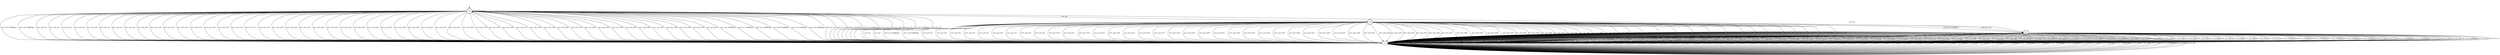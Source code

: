 digraph T {
s0 [label="s0", shape=doublecircle];
s1 [label="s1"];
s2 [label="s2", shape=doublecircle];
s3 [label="s3", shape=doublecircle];
s0 -> s3 [label="ai1_ce1"];
s0 -> s2 [label="ai1_ce2"];
s0 -> s1 [label="usr1_ai1_VoidReply"];
s0 -> s1 [label="usr1_ai2_VoidReply"];
s0 -> s1 [label="usr1_ai3_re1"];
s0 -> s1 [label="usr1_ai3_re2"];
s0 -> s1 [label="usr1_ai3_re3"];
s0 -> s1 [label="usr1_ai3_re4"];
s0 -> s1 [label="usr1_ai3_re5"];
s0 -> s1 [label="usr1_ai3_re6"];
s0 -> s1 [label="usr1_ai3_re7"];
s0 -> s1 [label="usr1_ai3_re8"];
s0 -> s1 [label="usr1_ai3_re9"];
s0 -> s1 [label="usr1_ai3_re10"];
s0 -> s1 [label="usr1_ai3_re11"];
s0 -> s1 [label="usr1_ai3_re12"];
s0 -> s1 [label="usr1_ai3_re13"];
s0 -> s1 [label="usr1_ai3_re14"];
s0 -> s1 [label="usr1_ai3_re15"];
s0 -> s1 [label="usr1_ai3_re16"];
s0 -> s1 [label="usr1_ai3_re17"];
s0 -> s1 [label="usr1_ai3_re18"];
s0 -> s1 [label="usr1_ai3_re19"];
s0 -> s1 [label="usr1_ai3_re20"];
s0 -> s1 [label="usr1_ai3_re21"];
s0 -> s1 [label="usr1_ai3_re22"];
s0 -> s1 [label="usr1_ai3_re23"];
s0 -> s1 [label="usr1_ai3_re24"];
s0 -> s1 [label="usr1_ai3_re25"];
s0 -> s1 [label="usr1_ai3_re26"];
s0 -> s1 [label="usr1_ai3_re27"];
s0 -> s1 [label="usr1_ai3_re28"];
s0 -> s1 [label="usr1_ai3_re29"];
s0 -> s1 [label="usr1_ai3_re30"];
s0 -> s1 [label="usr1_ai3_re31"];
s0 -> s1 [label="usr1_ai3_re32"];
s0 -> s1 [label="usr1_ai3_re33"];
s0 -> s1 [label="usr1_ai3_re34"];
s0 -> s1 [label="usr1_ai3_re35"];
s0 -> s1 [label="usr1_ai3_re36"];
s0 -> s1 [label="usr1_ai3_re37"];
s0 -> s1 [label="usr1_ai3_re38"];
s0 -> s1 [label="usr1_ai3_re39"];
s0 -> s1 [label="usr1_ai3_re40"];
s0 -> s1 [label="usr1_ai3_re41"];
s0 -> s1 [label="usr1_ai3_re42"];
s0 -> s1 [label="usr1_ai3_re43"];
s0 -> s1 [label="usr1_ai3_re44"];
s0 -> s1 [label="usr1_ai3_re45"];
s0 -> s1 [label="usr1_ai3_re46"];
s0 -> s1 [label="usr1_ai3_re47"];
s0 -> s1 [label="usr1_ai3_re48"];
s0 -> s1 [label="usr1_ai3_re49"];
s0 -> s1 [label="usr1_ai3_re50"];
s0 -> s1 [label="usr1_ai3_re51"];
s0 -> s1 [label="usr1_ai3_VoidReply"];
s0 -> s1 [label="usr2_ai1_VoidReply"];
s0 -> s1 [label="usr3_ai1_VoidReply"];
s0 -> s1 [label="usr3_ai2_VoidReply"];
s0 -> s1 [label="usr3_ai3_VoidReply"];
s0 -> s1 [label="usr3_ai4_VoidReply"];
s0 -> s1 [label="usr4_ai1_re1"];
s0 -> s1 [label="usr4_ai1_re2"];
s0 -> s1 [label="usr4_ai1_VoidReply"];
s0 -> s1 [label="usr5_ai1_VoidReply"];
s0 -> s1 [label="usr5_ai1_re1"];
s0 -> s1 [label="usr5_ai1_re2"];
s0 -> s1 [label="usr6_ai1_re1"];
s0 -> s1 [label="usr7_ai1_VoidReply"];
s0 -> s1 [label="usr4_ni1_ne1"];
s0 -> s0 [label="usr2_ni1_ne1"];
s1 -> s1 [label="ai1_ce1"];
s1 -> s1 [label="ai1_ce2"];
s1 -> s1 [label="usr1_ai1_VoidReply"];
s1 -> s1 [label="usr1_ai2_VoidReply"];
s1 -> s1 [label="usr1_ai3_re1"];
s1 -> s1 [label="usr1_ai3_re2"];
s1 -> s1 [label="usr1_ai3_re3"];
s1 -> s1 [label="usr1_ai3_re4"];
s1 -> s1 [label="usr1_ai3_re5"];
s1 -> s1 [label="usr1_ai3_re6"];
s1 -> s1 [label="usr1_ai3_re7"];
s1 -> s1 [label="usr1_ai3_re8"];
s1 -> s1 [label="usr1_ai3_re9"];
s1 -> s1 [label="usr1_ai3_re10"];
s1 -> s1 [label="usr1_ai3_re11"];
s1 -> s1 [label="usr1_ai3_re12"];
s1 -> s1 [label="usr1_ai3_re13"];
s1 -> s1 [label="usr1_ai3_re14"];
s1 -> s1 [label="usr1_ai3_re15"];
s1 -> s1 [label="usr1_ai3_re16"];
s1 -> s1 [label="usr1_ai3_re17"];
s1 -> s1 [label="usr1_ai3_re18"];
s1 -> s1 [label="usr1_ai3_re19"];
s1 -> s1 [label="usr1_ai3_re20"];
s1 -> s1 [label="usr1_ai3_re21"];
s1 -> s1 [label="usr1_ai3_re22"];
s1 -> s1 [label="usr1_ai3_re23"];
s1 -> s1 [label="usr1_ai3_re24"];
s1 -> s1 [label="usr1_ai3_re25"];
s1 -> s1 [label="usr1_ai3_re26"];
s1 -> s1 [label="usr1_ai3_re27"];
s1 -> s1 [label="usr1_ai3_re28"];
s1 -> s1 [label="usr1_ai3_re29"];
s1 -> s1 [label="usr1_ai3_re30"];
s1 -> s1 [label="usr1_ai3_re31"];
s1 -> s1 [label="usr1_ai3_re32"];
s1 -> s1 [label="usr1_ai3_re33"];
s1 -> s1 [label="usr1_ai3_re34"];
s1 -> s1 [label="usr1_ai3_re35"];
s1 -> s1 [label="usr1_ai3_re36"];
s1 -> s1 [label="usr1_ai3_re37"];
s1 -> s1 [label="usr1_ai3_re38"];
s1 -> s1 [label="usr1_ai3_re39"];
s1 -> s1 [label="usr1_ai3_re40"];
s1 -> s1 [label="usr1_ai3_re41"];
s1 -> s1 [label="usr1_ai3_re42"];
s1 -> s1 [label="usr1_ai3_re43"];
s1 -> s1 [label="usr1_ai3_re44"];
s1 -> s1 [label="usr1_ai3_re45"];
s1 -> s1 [label="usr1_ai3_re46"];
s1 -> s1 [label="usr1_ai3_re47"];
s1 -> s1 [label="usr1_ai3_re48"];
s1 -> s1 [label="usr1_ai3_re49"];
s1 -> s1 [label="usr1_ai3_re50"];
s1 -> s1 [label="usr1_ai3_re51"];
s1 -> s1 [label="usr1_ai3_VoidReply"];
s1 -> s1 [label="usr2_ai1_VoidReply"];
s1 -> s1 [label="usr3_ai1_VoidReply"];
s1 -> s1 [label="usr3_ai2_VoidReply"];
s1 -> s1 [label="usr3_ai3_VoidReply"];
s1 -> s1 [label="usr3_ai4_VoidReply"];
s1 -> s1 [label="usr4_ai1_re1"];
s1 -> s1 [label="usr4_ai1_re2"];
s1 -> s1 [label="usr4_ai1_VoidReply"];
s1 -> s1 [label="usr5_ai1_VoidReply"];
s1 -> s1 [label="usr5_ai1_re1"];
s1 -> s1 [label="usr5_ai1_re2"];
s1 -> s1 [label="usr6_ai1_re1"];
s1 -> s1 [label="usr7_ai1_VoidReply"];
s1 -> s1 [label="usr4_ni1_ne1"];
s1 -> s1 [label="usr2_ni1_ne1"];
s2 -> s1 [label="ai1_ce1"];
s2 -> s1 [label="ai1_ce2"];
s2 -> s1 [label="usr1_ai1_VoidReply"];
s2 -> s1 [label="usr1_ai2_VoidReply"];
s2 -> s1 [label="usr1_ai3_re1"];
s2 -> s1 [label="usr1_ai3_re2"];
s2 -> s1 [label="usr1_ai3_re3"];
s2 -> s1 [label="usr1_ai3_re4"];
s2 -> s1 [label="usr1_ai3_re5"];
s2 -> s1 [label="usr1_ai3_re6"];
s2 -> s1 [label="usr1_ai3_re7"];
s2 -> s1 [label="usr1_ai3_re8"];
s2 -> s1 [label="usr1_ai3_re9"];
s2 -> s1 [label="usr1_ai3_re10"];
s2 -> s1 [label="usr1_ai3_re11"];
s2 -> s1 [label="usr1_ai3_re12"];
s2 -> s1 [label="usr1_ai3_re13"];
s2 -> s1 [label="usr1_ai3_re14"];
s2 -> s1 [label="usr1_ai3_re15"];
s2 -> s1 [label="usr1_ai3_re16"];
s2 -> s1 [label="usr1_ai3_re17"];
s2 -> s1 [label="usr1_ai3_re18"];
s2 -> s1 [label="usr1_ai3_re19"];
s2 -> s1 [label="usr1_ai3_re20"];
s2 -> s1 [label="usr1_ai3_re21"];
s2 -> s1 [label="usr1_ai3_re22"];
s2 -> s1 [label="usr1_ai3_re23"];
s2 -> s1 [label="usr1_ai3_re24"];
s2 -> s1 [label="usr1_ai3_re25"];
s2 -> s1 [label="usr1_ai3_re26"];
s2 -> s1 [label="usr1_ai3_re27"];
s2 -> s1 [label="usr1_ai3_re28"];
s2 -> s1 [label="usr1_ai3_re29"];
s2 -> s1 [label="usr1_ai3_re30"];
s2 -> s1 [label="usr1_ai3_re31"];
s2 -> s1 [label="usr1_ai3_re32"];
s2 -> s1 [label="usr1_ai3_re33"];
s2 -> s1 [label="usr1_ai3_re34"];
s2 -> s1 [label="usr1_ai3_re35"];
s2 -> s1 [label="usr1_ai3_re36"];
s2 -> s1 [label="usr1_ai3_re37"];
s2 -> s1 [label="usr1_ai3_re38"];
s2 -> s1 [label="usr1_ai3_re39"];
s2 -> s1 [label="usr1_ai3_re40"];
s2 -> s1 [label="usr1_ai3_re41"];
s2 -> s1 [label="usr1_ai3_re42"];
s2 -> s1 [label="usr1_ai3_re43"];
s2 -> s1 [label="usr1_ai3_re44"];
s2 -> s1 [label="usr1_ai3_re45"];
s2 -> s1 [label="usr1_ai3_re46"];
s2 -> s1 [label="usr1_ai3_re47"];
s2 -> s1 [label="usr1_ai3_re48"];
s2 -> s1 [label="usr1_ai3_re49"];
s2 -> s1 [label="usr1_ai3_re50"];
s2 -> s1 [label="usr1_ai3_re51"];
s2 -> s1 [label="usr1_ai3_VoidReply"];
s2 -> s1 [label="usr2_ai1_VoidReply"];
s2 -> s1 [label="usr3_ai1_VoidReply"];
s2 -> s1 [label="usr3_ai2_VoidReply"];
s2 -> s1 [label="usr3_ai3_VoidReply"];
s2 -> s1 [label="usr3_ai4_VoidReply"];
s2 -> s1 [label="usr4_ai1_re1"];
s2 -> s1 [label="usr4_ai1_re2"];
s2 -> s3 [label="usr4_ai1_VoidReply"];
s2 -> s1 [label="usr5_ai1_VoidReply"];
s2 -> s1 [label="usr5_ai1_re1"];
s2 -> s1 [label="usr5_ai1_re2"];
s2 -> s1 [label="usr6_ai1_re1"];
s2 -> s1 [label="usr7_ai1_VoidReply"];
s2 -> s3 [label="usr4_ni1_ne1"];
s2 -> s1 [label="usr2_ni1_ne1"];
s3 -> s1 [label="ai1_ce1"];
s3 -> s1 [label="ai1_ce2"];
s3 -> s1 [label="usr1_ai1_VoidReply"];
s3 -> s1 [label="usr1_ai2_VoidReply"];
s3 -> s1 [label="usr1_ai3_re1"];
s3 -> s1 [label="usr1_ai3_re2"];
s3 -> s1 [label="usr1_ai3_re3"];
s3 -> s1 [label="usr1_ai3_re4"];
s3 -> s1 [label="usr1_ai3_re5"];
s3 -> s1 [label="usr1_ai3_re6"];
s3 -> s1 [label="usr1_ai3_re7"];
s3 -> s1 [label="usr1_ai3_re8"];
s3 -> s1 [label="usr1_ai3_re9"];
s3 -> s1 [label="usr1_ai3_re10"];
s3 -> s1 [label="usr1_ai3_re11"];
s3 -> s1 [label="usr1_ai3_re12"];
s3 -> s1 [label="usr1_ai3_re13"];
s3 -> s1 [label="usr1_ai3_re14"];
s3 -> s1 [label="usr1_ai3_re15"];
s3 -> s1 [label="usr1_ai3_re16"];
s3 -> s1 [label="usr1_ai3_re17"];
s3 -> s1 [label="usr1_ai3_re18"];
s3 -> s1 [label="usr1_ai3_re19"];
s3 -> s1 [label="usr1_ai3_re20"];
s3 -> s1 [label="usr1_ai3_re21"];
s3 -> s1 [label="usr1_ai3_re22"];
s3 -> s1 [label="usr1_ai3_re23"];
s3 -> s1 [label="usr1_ai3_re24"];
s3 -> s1 [label="usr1_ai3_re25"];
s3 -> s1 [label="usr1_ai3_re26"];
s3 -> s1 [label="usr1_ai3_re27"];
s3 -> s1 [label="usr1_ai3_re28"];
s3 -> s1 [label="usr1_ai3_re29"];
s3 -> s1 [label="usr1_ai3_re30"];
s3 -> s1 [label="usr1_ai3_re31"];
s3 -> s1 [label="usr1_ai3_re32"];
s3 -> s1 [label="usr1_ai3_re33"];
s3 -> s1 [label="usr1_ai3_re34"];
s3 -> s1 [label="usr1_ai3_re35"];
s3 -> s1 [label="usr1_ai3_re36"];
s3 -> s1 [label="usr1_ai3_re37"];
s3 -> s1 [label="usr1_ai3_re38"];
s3 -> s1 [label="usr1_ai3_re39"];
s3 -> s1 [label="usr1_ai3_re40"];
s3 -> s1 [label="usr1_ai3_re41"];
s3 -> s1 [label="usr1_ai3_re42"];
s3 -> s1 [label="usr1_ai3_re43"];
s3 -> s1 [label="usr1_ai3_re44"];
s3 -> s1 [label="usr1_ai3_re45"];
s3 -> s1 [label="usr1_ai3_re46"];
s3 -> s1 [label="usr1_ai3_re47"];
s3 -> s1 [label="usr1_ai3_re48"];
s3 -> s1 [label="usr1_ai3_re49"];
s3 -> s1 [label="usr1_ai3_re50"];
s3 -> s1 [label="usr1_ai3_re51"];
s3 -> s1 [label="usr1_ai3_VoidReply"];
s3 -> s1 [label="usr2_ai1_VoidReply"];
s3 -> s1 [label="usr3_ai1_VoidReply"];
s3 -> s1 [label="usr3_ai2_VoidReply"];
s3 -> s1 [label="usr3_ai3_VoidReply"];
s3 -> s1 [label="usr3_ai4_VoidReply"];
s3 -> s1 [label="usr4_ai1_re1"];
s3 -> s1 [label="usr4_ai1_re2"];
s3 -> s1 [label="usr4_ai1_VoidReply"];
s3 -> s1 [label="usr5_ai1_VoidReply"];
s3 -> s1 [label="usr5_ai1_re1"];
s3 -> s1 [label="usr5_ai1_re2"];
s3 -> s1 [label="usr6_ai1_re1"];
s3 -> s1 [label="usr7_ai1_VoidReply"];
s3 -> s1 [label="usr4_ni1_ne1"];
s3 -> s1 [label="usr2_ni1_ne1"];
__start0 [shape=none, label=""];
__start0 -> s0 [label=""];
}
